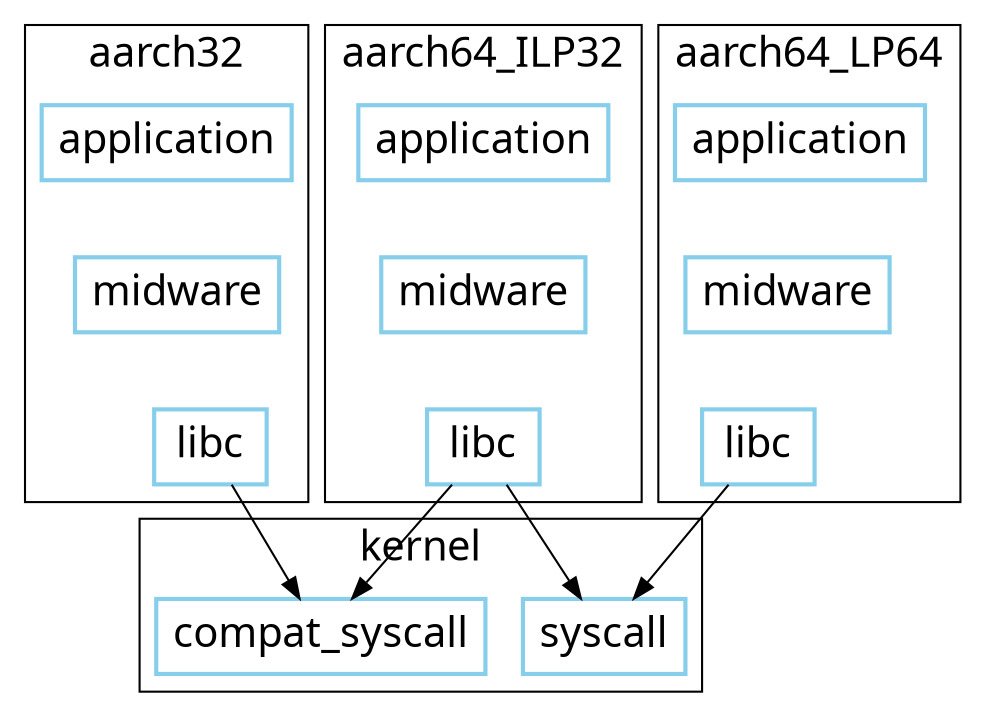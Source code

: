 //dot -Tjpeg ilp32_debug_flow.dot -o ilp32_debug_flow.jpeg

digraph migrate_32bit_to_64bit{
    rankdir = TB;
    fontname = "Microsoft YaHei";
    fontsize = 20;

    node [ fontname = "Microsoft YaHei", fontsize = 20, shape = "record", color="skyblue", style="bold"];
    edge [ fontname = "Microsoft YaHei", fontsize = 20 ];

    subgraph cluster__aarch32 {
        label = "aarch32";
        aarch32_app [ label = application ];
        aarch32_midware [ label = midware ];
        aarch32_libc [ label = libc ];
        aarch32_app -> aarch32_midware -> aarch32_libc[ style = invis ];
    }

    subgraph cluster__aarch64_ILP32 {
        label = "aarch64_ILP32";
        aarch64_ILP32_app [ label = application ];
        aarch64_ILP32_midware [ label = midware ];
        aarch64_ILP32_libc [ label = libc ];
        aarch64_ILP32_app -> aarch64_ILP32_midware -> aarch64_ILP32_libc[ style = invis ];
    }

    subgraph cluster__aarch64_LP64 {
        label = "aarch64_LP64";
        aarch64_LP64_app [ label = application ];
        aarch64_LP64_midware [ label = midware ];
        aarch64_LP64_libc [ label = libc ];
        aarch64_LP64_app -> aarch64_LP64_midware -> aarch64_LP64_libc[ style = invis ];
    }

    subgraph cluster__kernel {
        label = "kernel";
        compat_syscall;
        syscall;
    }

    aarch32_libc->compat_syscall;
    aarch64_ILP32_libc->compat_syscall;
    aarch64_ILP32_libc->syscall;
    aarch64_LP64_libc->syscall;
}

